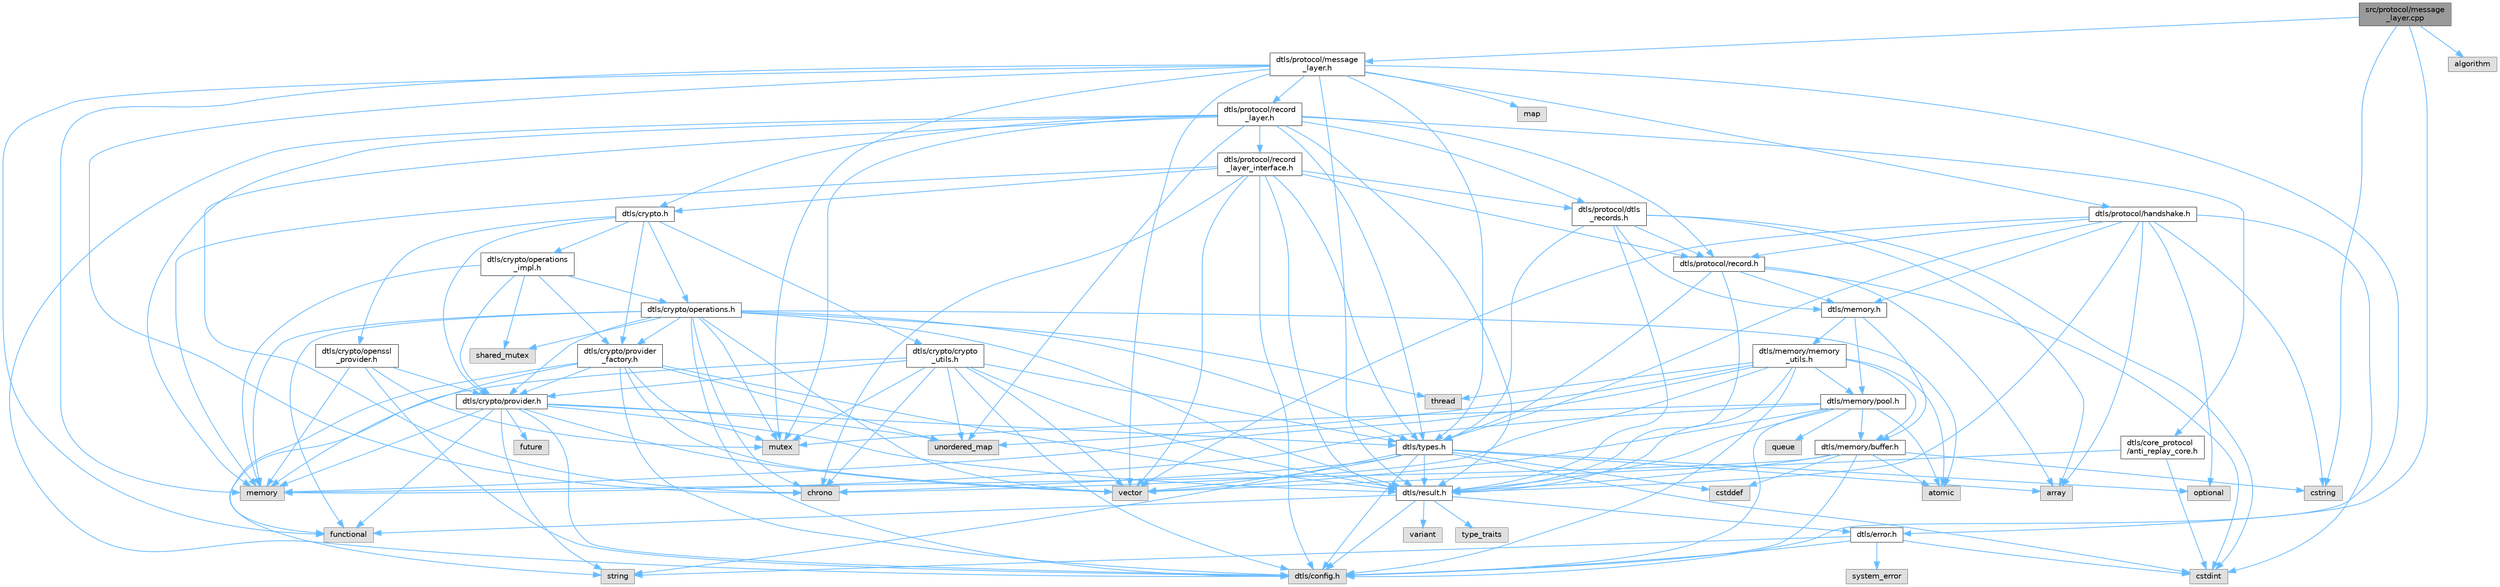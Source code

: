 digraph "src/protocol/message_layer.cpp"
{
 // LATEX_PDF_SIZE
  bgcolor="transparent";
  edge [fontname=Helvetica,fontsize=10,labelfontname=Helvetica,labelfontsize=10];
  node [fontname=Helvetica,fontsize=10,shape=box,height=0.2,width=0.4];
  Node1 [id="Node000001",label="src/protocol/message\l_layer.cpp",height=0.2,width=0.4,color="gray40", fillcolor="grey60", style="filled", fontcolor="black",tooltip=" "];
  Node1 -> Node2 [id="edge1_Node000001_Node000002",color="steelblue1",style="solid",tooltip=" "];
  Node2 [id="Node000002",label="dtls/protocol/message\l_layer.h",height=0.2,width=0.4,color="grey40", fillcolor="white", style="filled",URL="$message__layer_8h.html",tooltip=" "];
  Node2 -> Node3 [id="edge2_Node000002_Node000003",color="steelblue1",style="solid",tooltip=" "];
  Node3 [id="Node000003",label="dtls/config.h",height=0.2,width=0.4,color="grey60", fillcolor="#E0E0E0", style="filled",tooltip=" "];
  Node2 -> Node4 [id="edge3_Node000002_Node000004",color="steelblue1",style="solid",tooltip=" "];
  Node4 [id="Node000004",label="dtls/types.h",height=0.2,width=0.4,color="grey40", fillcolor="white", style="filled",URL="$types_8h.html",tooltip="Core DTLS v1.3 Protocol Types and Constants."];
  Node4 -> Node3 [id="edge4_Node000004_Node000003",color="steelblue1",style="solid",tooltip=" "];
  Node4 -> Node5 [id="edge5_Node000004_Node000005",color="steelblue1",style="solid",tooltip=" "];
  Node5 [id="Node000005",label="dtls/result.h",height=0.2,width=0.4,color="grey40", fillcolor="white", style="filled",URL="$result_8h.html",tooltip=" "];
  Node5 -> Node3 [id="edge6_Node000005_Node000003",color="steelblue1",style="solid",tooltip=" "];
  Node5 -> Node6 [id="edge7_Node000005_Node000006",color="steelblue1",style="solid",tooltip=" "];
  Node6 [id="Node000006",label="dtls/error.h",height=0.2,width=0.4,color="grey40", fillcolor="white", style="filled",URL="$error_8h.html",tooltip=" "];
  Node6 -> Node3 [id="edge8_Node000006_Node000003",color="steelblue1",style="solid",tooltip=" "];
  Node6 -> Node7 [id="edge9_Node000006_Node000007",color="steelblue1",style="solid",tooltip=" "];
  Node7 [id="Node000007",label="system_error",height=0.2,width=0.4,color="grey60", fillcolor="#E0E0E0", style="filled",tooltip=" "];
  Node6 -> Node8 [id="edge10_Node000006_Node000008",color="steelblue1",style="solid",tooltip=" "];
  Node8 [id="Node000008",label="string",height=0.2,width=0.4,color="grey60", fillcolor="#E0E0E0", style="filled",tooltip=" "];
  Node6 -> Node9 [id="edge11_Node000006_Node000009",color="steelblue1",style="solid",tooltip=" "];
  Node9 [id="Node000009",label="cstdint",height=0.2,width=0.4,color="grey60", fillcolor="#E0E0E0", style="filled",tooltip=" "];
  Node5 -> Node10 [id="edge12_Node000005_Node000010",color="steelblue1",style="solid",tooltip=" "];
  Node10 [id="Node000010",label="variant",height=0.2,width=0.4,color="grey60", fillcolor="#E0E0E0", style="filled",tooltip=" "];
  Node5 -> Node11 [id="edge13_Node000005_Node000011",color="steelblue1",style="solid",tooltip=" "];
  Node11 [id="Node000011",label="functional",height=0.2,width=0.4,color="grey60", fillcolor="#E0E0E0", style="filled",tooltip=" "];
  Node5 -> Node12 [id="edge14_Node000005_Node000012",color="steelblue1",style="solid",tooltip=" "];
  Node12 [id="Node000012",label="type_traits",height=0.2,width=0.4,color="grey60", fillcolor="#E0E0E0", style="filled",tooltip=" "];
  Node4 -> Node9 [id="edge15_Node000004_Node000009",color="steelblue1",style="solid",tooltip=" "];
  Node4 -> Node13 [id="edge16_Node000004_Node000013",color="steelblue1",style="solid",tooltip=" "];
  Node13 [id="Node000013",label="cstddef",height=0.2,width=0.4,color="grey60", fillcolor="#E0E0E0", style="filled",tooltip=" "];
  Node4 -> Node14 [id="edge17_Node000004_Node000014",color="steelblue1",style="solid",tooltip=" "];
  Node14 [id="Node000014",label="array",height=0.2,width=0.4,color="grey60", fillcolor="#E0E0E0", style="filled",tooltip=" "];
  Node4 -> Node15 [id="edge18_Node000004_Node000015",color="steelblue1",style="solid",tooltip=" "];
  Node15 [id="Node000015",label="vector",height=0.2,width=0.4,color="grey60", fillcolor="#E0E0E0", style="filled",tooltip=" "];
  Node4 -> Node8 [id="edge19_Node000004_Node000008",color="steelblue1",style="solid",tooltip=" "];
  Node4 -> Node16 [id="edge20_Node000004_Node000016",color="steelblue1",style="solid",tooltip=" "];
  Node16 [id="Node000016",label="chrono",height=0.2,width=0.4,color="grey60", fillcolor="#E0E0E0", style="filled",tooltip=" "];
  Node4 -> Node17 [id="edge21_Node000004_Node000017",color="steelblue1",style="solid",tooltip=" "];
  Node17 [id="Node000017",label="optional",height=0.2,width=0.4,color="grey60", fillcolor="#E0E0E0", style="filled",tooltip=" "];
  Node2 -> Node5 [id="edge22_Node000002_Node000005",color="steelblue1",style="solid",tooltip=" "];
  Node2 -> Node18 [id="edge23_Node000002_Node000018",color="steelblue1",style="solid",tooltip=" "];
  Node18 [id="Node000018",label="dtls/protocol/handshake.h",height=0.2,width=0.4,color="grey40", fillcolor="white", style="filled",URL="$handshake_8h.html",tooltip=" "];
  Node18 -> Node4 [id="edge24_Node000018_Node000004",color="steelblue1",style="solid",tooltip=" "];
  Node18 -> Node5 [id="edge25_Node000018_Node000005",color="steelblue1",style="solid",tooltip=" "];
  Node18 -> Node19 [id="edge26_Node000018_Node000019",color="steelblue1",style="solid",tooltip=" "];
  Node19 [id="Node000019",label="dtls/memory.h",height=0.2,width=0.4,color="grey40", fillcolor="white", style="filled",URL="$memory_8h.html",tooltip=" "];
  Node19 -> Node20 [id="edge27_Node000019_Node000020",color="steelblue1",style="solid",tooltip=" "];
  Node20 [id="Node000020",label="dtls/memory/buffer.h",height=0.2,width=0.4,color="grey40", fillcolor="white", style="filled",URL="$buffer_8h.html",tooltip=" "];
  Node20 -> Node3 [id="edge28_Node000020_Node000003",color="steelblue1",style="solid",tooltip=" "];
  Node20 -> Node5 [id="edge29_Node000020_Node000005",color="steelblue1",style="solid",tooltip=" "];
  Node20 -> Node21 [id="edge30_Node000020_Node000021",color="steelblue1",style="solid",tooltip=" "];
  Node21 [id="Node000021",label="memory",height=0.2,width=0.4,color="grey60", fillcolor="#E0E0E0", style="filled",tooltip=" "];
  Node20 -> Node13 [id="edge31_Node000020_Node000013",color="steelblue1",style="solid",tooltip=" "];
  Node20 -> Node22 [id="edge32_Node000020_Node000022",color="steelblue1",style="solid",tooltip=" "];
  Node22 [id="Node000022",label="cstring",height=0.2,width=0.4,color="grey60", fillcolor="#E0E0E0", style="filled",tooltip=" "];
  Node20 -> Node23 [id="edge33_Node000020_Node000023",color="steelblue1",style="solid",tooltip=" "];
  Node23 [id="Node000023",label="atomic",height=0.2,width=0.4,color="grey60", fillcolor="#E0E0E0", style="filled",tooltip=" "];
  Node19 -> Node24 [id="edge34_Node000019_Node000024",color="steelblue1",style="solid",tooltip=" "];
  Node24 [id="Node000024",label="dtls/memory/pool.h",height=0.2,width=0.4,color="grey40", fillcolor="white", style="filled",URL="$pool_8h.html",tooltip=" "];
  Node24 -> Node3 [id="edge35_Node000024_Node000003",color="steelblue1",style="solid",tooltip=" "];
  Node24 -> Node5 [id="edge36_Node000024_Node000005",color="steelblue1",style="solid",tooltip=" "];
  Node24 -> Node20 [id="edge37_Node000024_Node000020",color="steelblue1",style="solid",tooltip=" "];
  Node24 -> Node21 [id="edge38_Node000024_Node000021",color="steelblue1",style="solid",tooltip=" "];
  Node24 -> Node25 [id="edge39_Node000024_Node000025",color="steelblue1",style="solid",tooltip=" "];
  Node25 [id="Node000025",label="queue",height=0.2,width=0.4,color="grey60", fillcolor="#E0E0E0", style="filled",tooltip=" "];
  Node24 -> Node26 [id="edge40_Node000024_Node000026",color="steelblue1",style="solid",tooltip=" "];
  Node26 [id="Node000026",label="mutex",height=0.2,width=0.4,color="grey60", fillcolor="#E0E0E0", style="filled",tooltip=" "];
  Node24 -> Node23 [id="edge41_Node000024_Node000023",color="steelblue1",style="solid",tooltip=" "];
  Node24 -> Node15 [id="edge42_Node000024_Node000015",color="steelblue1",style="solid",tooltip=" "];
  Node19 -> Node27 [id="edge43_Node000019_Node000027",color="steelblue1",style="solid",tooltip=" "];
  Node27 [id="Node000027",label="dtls/memory/memory\l_utils.h",height=0.2,width=0.4,color="grey40", fillcolor="white", style="filled",URL="$memory__utils_8h.html",tooltip=" "];
  Node27 -> Node3 [id="edge44_Node000027_Node000003",color="steelblue1",style="solid",tooltip=" "];
  Node27 -> Node5 [id="edge45_Node000027_Node000005",color="steelblue1",style="solid",tooltip=" "];
  Node27 -> Node20 [id="edge46_Node000027_Node000020",color="steelblue1",style="solid",tooltip=" "];
  Node27 -> Node24 [id="edge47_Node000027_Node000024",color="steelblue1",style="solid",tooltip=" "];
  Node27 -> Node21 [id="edge48_Node000027_Node000021",color="steelblue1",style="solid",tooltip=" "];
  Node27 -> Node16 [id="edge49_Node000027_Node000016",color="steelblue1",style="solid",tooltip=" "];
  Node27 -> Node23 [id="edge50_Node000027_Node000023",color="steelblue1",style="solid",tooltip=" "];
  Node27 -> Node28 [id="edge51_Node000027_Node000028",color="steelblue1",style="solid",tooltip=" "];
  Node28 [id="Node000028",label="unordered_map",height=0.2,width=0.4,color="grey60", fillcolor="#E0E0E0", style="filled",tooltip=" "];
  Node27 -> Node29 [id="edge52_Node000027_Node000029",color="steelblue1",style="solid",tooltip=" "];
  Node29 [id="Node000029",label="thread",height=0.2,width=0.4,color="grey60", fillcolor="#E0E0E0", style="filled",tooltip=" "];
  Node18 -> Node30 [id="edge53_Node000018_Node000030",color="steelblue1",style="solid",tooltip=" "];
  Node30 [id="Node000030",label="dtls/protocol/record.h",height=0.2,width=0.4,color="grey40", fillcolor="white", style="filled",URL="$record_8h.html",tooltip=" "];
  Node30 -> Node4 [id="edge54_Node000030_Node000004",color="steelblue1",style="solid",tooltip=" "];
  Node30 -> Node5 [id="edge55_Node000030_Node000005",color="steelblue1",style="solid",tooltip=" "];
  Node30 -> Node19 [id="edge56_Node000030_Node000019",color="steelblue1",style="solid",tooltip=" "];
  Node30 -> Node9 [id="edge57_Node000030_Node000009",color="steelblue1",style="solid",tooltip=" "];
  Node30 -> Node14 [id="edge58_Node000030_Node000014",color="steelblue1",style="solid",tooltip=" "];
  Node18 -> Node9 [id="edge59_Node000018_Node000009",color="steelblue1",style="solid",tooltip=" "];
  Node18 -> Node15 [id="edge60_Node000018_Node000015",color="steelblue1",style="solid",tooltip=" "];
  Node18 -> Node14 [id="edge61_Node000018_Node000014",color="steelblue1",style="solid",tooltip=" "];
  Node18 -> Node17 [id="edge62_Node000018_Node000017",color="steelblue1",style="solid",tooltip=" "];
  Node18 -> Node22 [id="edge63_Node000018_Node000022",color="steelblue1",style="solid",tooltip=" "];
  Node2 -> Node31 [id="edge64_Node000002_Node000031",color="steelblue1",style="solid",tooltip=" "];
  Node31 [id="Node000031",label="dtls/protocol/record\l_layer.h",height=0.2,width=0.4,color="grey40", fillcolor="white", style="filled",URL="$record__layer_8h.html",tooltip=" "];
  Node31 -> Node3 [id="edge65_Node000031_Node000003",color="steelblue1",style="solid",tooltip=" "];
  Node31 -> Node4 [id="edge66_Node000031_Node000004",color="steelblue1",style="solid",tooltip=" "];
  Node31 -> Node5 [id="edge67_Node000031_Node000005",color="steelblue1",style="solid",tooltip=" "];
  Node31 -> Node30 [id="edge68_Node000031_Node000030",color="steelblue1",style="solid",tooltip=" "];
  Node31 -> Node32 [id="edge69_Node000031_Node000032",color="steelblue1",style="solid",tooltip=" "];
  Node32 [id="Node000032",label="dtls/protocol/dtls\l_records.h",height=0.2,width=0.4,color="grey40", fillcolor="white", style="filled",URL="$dtls__records_8h.html",tooltip=" "];
  Node32 -> Node4 [id="edge70_Node000032_Node000004",color="steelblue1",style="solid",tooltip=" "];
  Node32 -> Node5 [id="edge71_Node000032_Node000005",color="steelblue1",style="solid",tooltip=" "];
  Node32 -> Node19 [id="edge72_Node000032_Node000019",color="steelblue1",style="solid",tooltip=" "];
  Node32 -> Node30 [id="edge73_Node000032_Node000030",color="steelblue1",style="solid",tooltip=" "];
  Node32 -> Node9 [id="edge74_Node000032_Node000009",color="steelblue1",style="solid",tooltip=" "];
  Node32 -> Node14 [id="edge75_Node000032_Node000014",color="steelblue1",style="solid",tooltip=" "];
  Node31 -> Node33 [id="edge76_Node000031_Node000033",color="steelblue1",style="solid",tooltip=" "];
  Node33 [id="Node000033",label="dtls/protocol/record\l_layer_interface.h",height=0.2,width=0.4,color="grey40", fillcolor="white", style="filled",URL="$record__layer__interface_8h.html",tooltip=" "];
  Node33 -> Node3 [id="edge77_Node000033_Node000003",color="steelblue1",style="solid",tooltip=" "];
  Node33 -> Node4 [id="edge78_Node000033_Node000004",color="steelblue1",style="solid",tooltip=" "];
  Node33 -> Node5 [id="edge79_Node000033_Node000005",color="steelblue1",style="solid",tooltip=" "];
  Node33 -> Node30 [id="edge80_Node000033_Node000030",color="steelblue1",style="solid",tooltip=" "];
  Node33 -> Node32 [id="edge81_Node000033_Node000032",color="steelblue1",style="solid",tooltip=" "];
  Node33 -> Node34 [id="edge82_Node000033_Node000034",color="steelblue1",style="solid",tooltip=" "];
  Node34 [id="Node000034",label="dtls/crypto.h",height=0.2,width=0.4,color="grey40", fillcolor="white", style="filled",URL="$crypto_8h.html",tooltip=" "];
  Node34 -> Node35 [id="edge83_Node000034_Node000035",color="steelblue1",style="solid",tooltip=" "];
  Node35 [id="Node000035",label="dtls/crypto/provider.h",height=0.2,width=0.4,color="grey40", fillcolor="white", style="filled",URL="$provider_8h.html",tooltip="DTLS v1.3 Cryptographic Provider Interface."];
  Node35 -> Node3 [id="edge84_Node000035_Node000003",color="steelblue1",style="solid",tooltip=" "];
  Node35 -> Node4 [id="edge85_Node000035_Node000004",color="steelblue1",style="solid",tooltip=" "];
  Node35 -> Node5 [id="edge86_Node000035_Node000005",color="steelblue1",style="solid",tooltip=" "];
  Node35 -> Node21 [id="edge87_Node000035_Node000021",color="steelblue1",style="solid",tooltip=" "];
  Node35 -> Node15 [id="edge88_Node000035_Node000015",color="steelblue1",style="solid",tooltip=" "];
  Node35 -> Node8 [id="edge89_Node000035_Node000008",color="steelblue1",style="solid",tooltip=" "];
  Node35 -> Node11 [id="edge90_Node000035_Node000011",color="steelblue1",style="solid",tooltip=" "];
  Node35 -> Node36 [id="edge91_Node000035_Node000036",color="steelblue1",style="solid",tooltip=" "];
  Node36 [id="Node000036",label="future",height=0.2,width=0.4,color="grey60", fillcolor="#E0E0E0", style="filled",tooltip=" "];
  Node35 -> Node28 [id="edge92_Node000035_Node000028",color="steelblue1",style="solid",tooltip=" "];
  Node34 -> Node37 [id="edge93_Node000034_Node000037",color="steelblue1",style="solid",tooltip=" "];
  Node37 [id="Node000037",label="dtls/crypto/provider\l_factory.h",height=0.2,width=0.4,color="grey40", fillcolor="white", style="filled",URL="$provider__factory_8h.html",tooltip=" "];
  Node37 -> Node3 [id="edge94_Node000037_Node000003",color="steelblue1",style="solid",tooltip=" "];
  Node37 -> Node35 [id="edge95_Node000037_Node000035",color="steelblue1",style="solid",tooltip=" "];
  Node37 -> Node5 [id="edge96_Node000037_Node000005",color="steelblue1",style="solid",tooltip=" "];
  Node37 -> Node21 [id="edge97_Node000037_Node000021",color="steelblue1",style="solid",tooltip=" "];
  Node37 -> Node15 [id="edge98_Node000037_Node000015",color="steelblue1",style="solid",tooltip=" "];
  Node37 -> Node11 [id="edge99_Node000037_Node000011",color="steelblue1",style="solid",tooltip=" "];
  Node37 -> Node28 [id="edge100_Node000037_Node000028",color="steelblue1",style="solid",tooltip=" "];
  Node37 -> Node26 [id="edge101_Node000037_Node000026",color="steelblue1",style="solid",tooltip=" "];
  Node34 -> Node38 [id="edge102_Node000034_Node000038",color="steelblue1",style="solid",tooltip=" "];
  Node38 [id="Node000038",label="dtls/crypto/openssl\l_provider.h",height=0.2,width=0.4,color="grey40", fillcolor="white", style="filled",URL="$openssl__provider_8h.html",tooltip=" "];
  Node38 -> Node3 [id="edge103_Node000038_Node000003",color="steelblue1",style="solid",tooltip=" "];
  Node38 -> Node35 [id="edge104_Node000038_Node000035",color="steelblue1",style="solid",tooltip=" "];
  Node38 -> Node21 [id="edge105_Node000038_Node000021",color="steelblue1",style="solid",tooltip=" "];
  Node38 -> Node26 [id="edge106_Node000038_Node000026",color="steelblue1",style="solid",tooltip=" "];
  Node34 -> Node39 [id="edge107_Node000034_Node000039",color="steelblue1",style="solid",tooltip=" "];
  Node39 [id="Node000039",label="dtls/crypto/crypto\l_utils.h",height=0.2,width=0.4,color="grey40", fillcolor="white", style="filled",URL="$crypto__utils_8h.html",tooltip=" "];
  Node39 -> Node3 [id="edge108_Node000039_Node000003",color="steelblue1",style="solid",tooltip=" "];
  Node39 -> Node4 [id="edge109_Node000039_Node000004",color="steelblue1",style="solid",tooltip=" "];
  Node39 -> Node5 [id="edge110_Node000039_Node000005",color="steelblue1",style="solid",tooltip=" "];
  Node39 -> Node35 [id="edge111_Node000039_Node000035",color="steelblue1",style="solid",tooltip=" "];
  Node39 -> Node15 [id="edge112_Node000039_Node000015",color="steelblue1",style="solid",tooltip=" "];
  Node39 -> Node8 [id="edge113_Node000039_Node000008",color="steelblue1",style="solid",tooltip=" "];
  Node39 -> Node16 [id="edge114_Node000039_Node000016",color="steelblue1",style="solid",tooltip=" "];
  Node39 -> Node26 [id="edge115_Node000039_Node000026",color="steelblue1",style="solid",tooltip=" "];
  Node39 -> Node28 [id="edge116_Node000039_Node000028",color="steelblue1",style="solid",tooltip=" "];
  Node34 -> Node40 [id="edge117_Node000034_Node000040",color="steelblue1",style="solid",tooltip=" "];
  Node40 [id="Node000040",label="dtls/crypto/operations.h",height=0.2,width=0.4,color="grey40", fillcolor="white", style="filled",URL="$operations_8h.html",tooltip=" "];
  Node40 -> Node3 [id="edge118_Node000040_Node000003",color="steelblue1",style="solid",tooltip=" "];
  Node40 -> Node4 [id="edge119_Node000040_Node000004",color="steelblue1",style="solid",tooltip=" "];
  Node40 -> Node5 [id="edge120_Node000040_Node000005",color="steelblue1",style="solid",tooltip=" "];
  Node40 -> Node35 [id="edge121_Node000040_Node000035",color="steelblue1",style="solid",tooltip=" "];
  Node40 -> Node37 [id="edge122_Node000040_Node000037",color="steelblue1",style="solid",tooltip=" "];
  Node40 -> Node21 [id="edge123_Node000040_Node000021",color="steelblue1",style="solid",tooltip=" "];
  Node40 -> Node15 [id="edge124_Node000040_Node000015",color="steelblue1",style="solid",tooltip=" "];
  Node40 -> Node11 [id="edge125_Node000040_Node000011",color="steelblue1",style="solid",tooltip=" "];
  Node40 -> Node41 [id="edge126_Node000040_Node000041",color="steelblue1",style="solid",tooltip=" "];
  Node41 [id="Node000041",label="shared_mutex",height=0.2,width=0.4,color="grey60", fillcolor="#E0E0E0", style="filled",tooltip=" "];
  Node40 -> Node23 [id="edge127_Node000040_Node000023",color="steelblue1",style="solid",tooltip=" "];
  Node40 -> Node29 [id="edge128_Node000040_Node000029",color="steelblue1",style="solid",tooltip=" "];
  Node40 -> Node26 [id="edge129_Node000040_Node000026",color="steelblue1",style="solid",tooltip=" "];
  Node40 -> Node16 [id="edge130_Node000040_Node000016",color="steelblue1",style="solid",tooltip=" "];
  Node34 -> Node42 [id="edge131_Node000034_Node000042",color="steelblue1",style="solid",tooltip=" "];
  Node42 [id="Node000042",label="dtls/crypto/operations\l_impl.h",height=0.2,width=0.4,color="grey40", fillcolor="white", style="filled",URL="$operations__impl_8h.html",tooltip=" "];
  Node42 -> Node40 [id="edge132_Node000042_Node000040",color="steelblue1",style="solid",tooltip=" "];
  Node42 -> Node35 [id="edge133_Node000042_Node000035",color="steelblue1",style="solid",tooltip=" "];
  Node42 -> Node37 [id="edge134_Node000042_Node000037",color="steelblue1",style="solid",tooltip=" "];
  Node42 -> Node21 [id="edge135_Node000042_Node000021",color="steelblue1",style="solid",tooltip=" "];
  Node42 -> Node41 [id="edge136_Node000042_Node000041",color="steelblue1",style="solid",tooltip=" "];
  Node33 -> Node21 [id="edge137_Node000033_Node000021",color="steelblue1",style="solid",tooltip=" "];
  Node33 -> Node15 [id="edge138_Node000033_Node000015",color="steelblue1",style="solid",tooltip=" "];
  Node33 -> Node16 [id="edge139_Node000033_Node000016",color="steelblue1",style="solid",tooltip=" "];
  Node31 -> Node43 [id="edge140_Node000031_Node000043",color="steelblue1",style="solid",tooltip=" "];
  Node43 [id="Node000043",label="dtls/core_protocol\l/anti_replay_core.h",height=0.2,width=0.4,color="grey40", fillcolor="white", style="filled",URL="$anti__replay__core_8h.html",tooltip=" "];
  Node43 -> Node9 [id="edge141_Node000043_Node000009",color="steelblue1",style="solid",tooltip=" "];
  Node43 -> Node15 [id="edge142_Node000043_Node000015",color="steelblue1",style="solid",tooltip=" "];
  Node31 -> Node34 [id="edge143_Node000031_Node000034",color="steelblue1",style="solid",tooltip=" "];
  Node31 -> Node21 [id="edge144_Node000031_Node000021",color="steelblue1",style="solid",tooltip=" "];
  Node31 -> Node26 [id="edge145_Node000031_Node000026",color="steelblue1",style="solid",tooltip=" "];
  Node31 -> Node28 [id="edge146_Node000031_Node000028",color="steelblue1",style="solid",tooltip=" "];
  Node31 -> Node16 [id="edge147_Node000031_Node000016",color="steelblue1",style="solid",tooltip=" "];
  Node2 -> Node21 [id="edge148_Node000002_Node000021",color="steelblue1",style="solid",tooltip=" "];
  Node2 -> Node15 [id="edge149_Node000002_Node000015",color="steelblue1",style="solid",tooltip=" "];
  Node2 -> Node44 [id="edge150_Node000002_Node000044",color="steelblue1",style="solid",tooltip=" "];
  Node44 [id="Node000044",label="map",height=0.2,width=0.4,color="grey60", fillcolor="#E0E0E0", style="filled",tooltip=" "];
  Node2 -> Node26 [id="edge151_Node000002_Node000026",color="steelblue1",style="solid",tooltip=" "];
  Node2 -> Node16 [id="edge152_Node000002_Node000016",color="steelblue1",style="solid",tooltip=" "];
  Node2 -> Node11 [id="edge153_Node000002_Node000011",color="steelblue1",style="solid",tooltip=" "];
  Node1 -> Node6 [id="edge154_Node000001_Node000006",color="steelblue1",style="solid",tooltip=" "];
  Node1 -> Node45 [id="edge155_Node000001_Node000045",color="steelblue1",style="solid",tooltip=" "];
  Node45 [id="Node000045",label="algorithm",height=0.2,width=0.4,color="grey60", fillcolor="#E0E0E0", style="filled",tooltip=" "];
  Node1 -> Node22 [id="edge156_Node000001_Node000022",color="steelblue1",style="solid",tooltip=" "];
}
